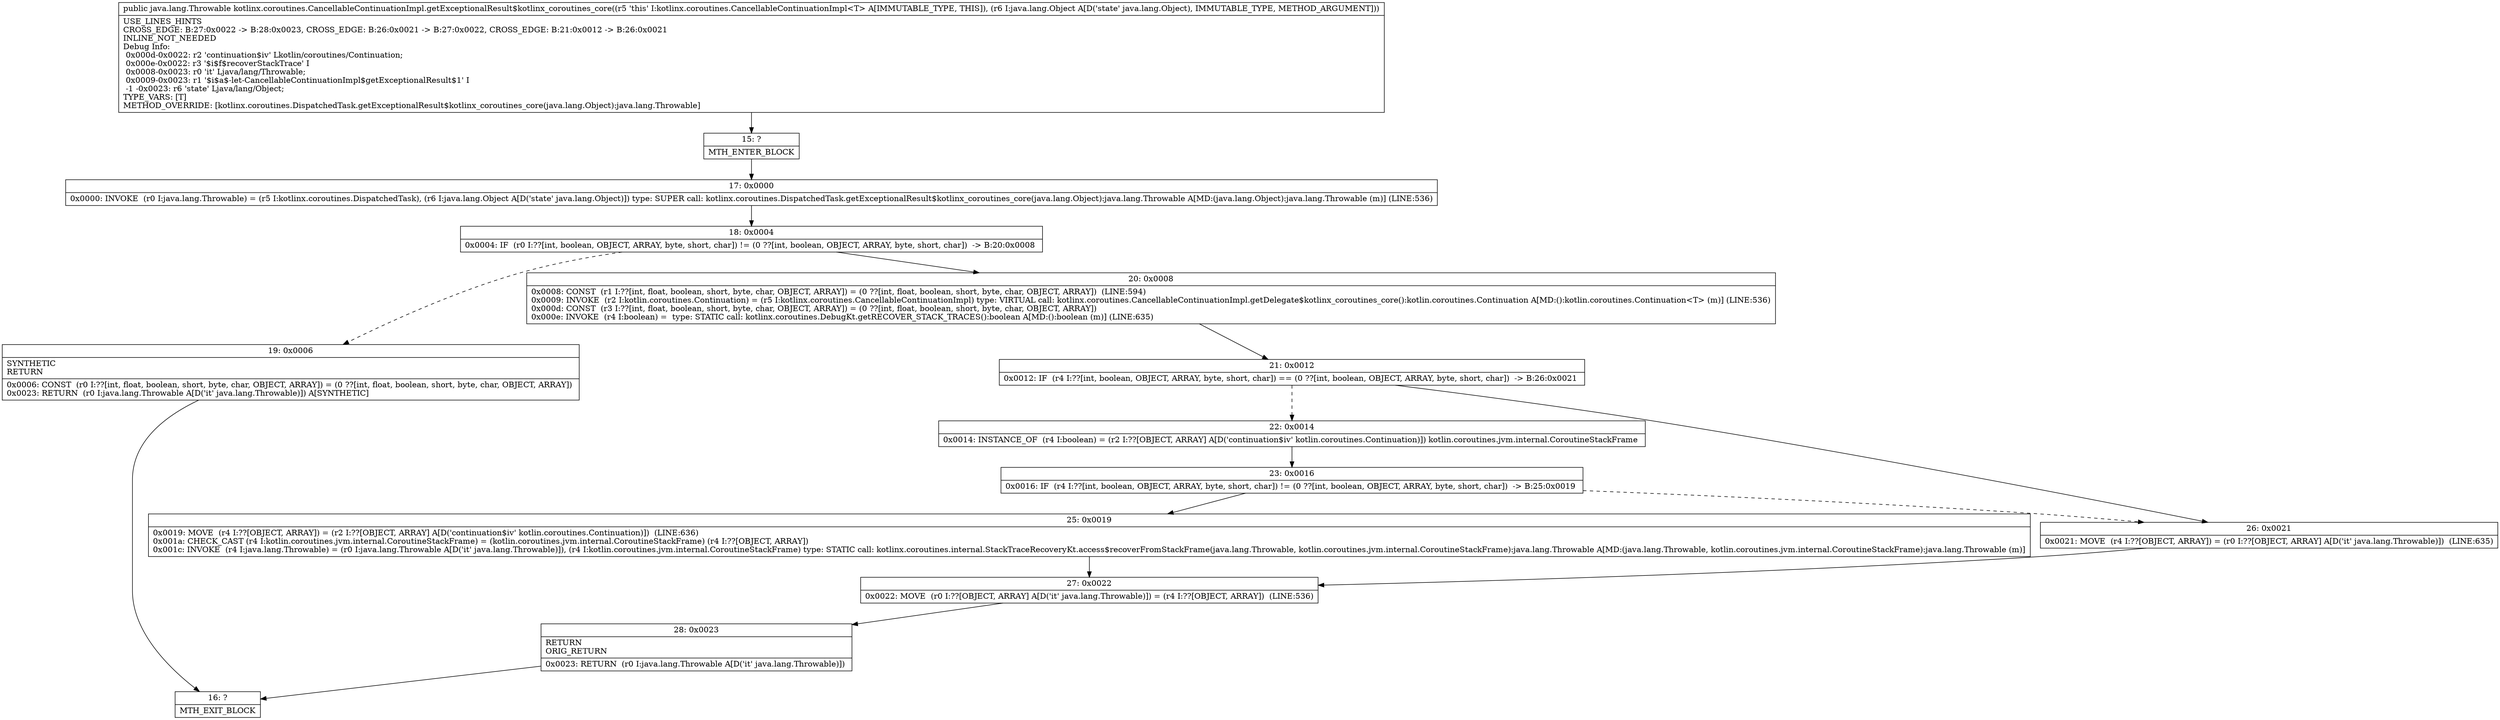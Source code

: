 digraph "CFG forkotlinx.coroutines.CancellableContinuationImpl.getExceptionalResult$kotlinx_coroutines_core(Ljava\/lang\/Object;)Ljava\/lang\/Throwable;" {
Node_15 [shape=record,label="{15\:\ ?|MTH_ENTER_BLOCK\l}"];
Node_17 [shape=record,label="{17\:\ 0x0000|0x0000: INVOKE  (r0 I:java.lang.Throwable) = (r5 I:kotlinx.coroutines.DispatchedTask), (r6 I:java.lang.Object A[D('state' java.lang.Object)]) type: SUPER call: kotlinx.coroutines.DispatchedTask.getExceptionalResult$kotlinx_coroutines_core(java.lang.Object):java.lang.Throwable A[MD:(java.lang.Object):java.lang.Throwable (m)] (LINE:536)\l}"];
Node_18 [shape=record,label="{18\:\ 0x0004|0x0004: IF  (r0 I:??[int, boolean, OBJECT, ARRAY, byte, short, char]) != (0 ??[int, boolean, OBJECT, ARRAY, byte, short, char])  \-\> B:20:0x0008 \l}"];
Node_19 [shape=record,label="{19\:\ 0x0006|SYNTHETIC\lRETURN\l|0x0006: CONST  (r0 I:??[int, float, boolean, short, byte, char, OBJECT, ARRAY]) = (0 ??[int, float, boolean, short, byte, char, OBJECT, ARRAY]) \l0x0023: RETURN  (r0 I:java.lang.Throwable A[D('it' java.lang.Throwable)]) A[SYNTHETIC]\l}"];
Node_16 [shape=record,label="{16\:\ ?|MTH_EXIT_BLOCK\l}"];
Node_20 [shape=record,label="{20\:\ 0x0008|0x0008: CONST  (r1 I:??[int, float, boolean, short, byte, char, OBJECT, ARRAY]) = (0 ??[int, float, boolean, short, byte, char, OBJECT, ARRAY])  (LINE:594)\l0x0009: INVOKE  (r2 I:kotlin.coroutines.Continuation) = (r5 I:kotlinx.coroutines.CancellableContinuationImpl) type: VIRTUAL call: kotlinx.coroutines.CancellableContinuationImpl.getDelegate$kotlinx_coroutines_core():kotlin.coroutines.Continuation A[MD:():kotlin.coroutines.Continuation\<T\> (m)] (LINE:536)\l0x000d: CONST  (r3 I:??[int, float, boolean, short, byte, char, OBJECT, ARRAY]) = (0 ??[int, float, boolean, short, byte, char, OBJECT, ARRAY]) \l0x000e: INVOKE  (r4 I:boolean) =  type: STATIC call: kotlinx.coroutines.DebugKt.getRECOVER_STACK_TRACES():boolean A[MD:():boolean (m)] (LINE:635)\l}"];
Node_21 [shape=record,label="{21\:\ 0x0012|0x0012: IF  (r4 I:??[int, boolean, OBJECT, ARRAY, byte, short, char]) == (0 ??[int, boolean, OBJECT, ARRAY, byte, short, char])  \-\> B:26:0x0021 \l}"];
Node_22 [shape=record,label="{22\:\ 0x0014|0x0014: INSTANCE_OF  (r4 I:boolean) = (r2 I:??[OBJECT, ARRAY] A[D('continuation$iv' kotlin.coroutines.Continuation)]) kotlin.coroutines.jvm.internal.CoroutineStackFrame \l}"];
Node_23 [shape=record,label="{23\:\ 0x0016|0x0016: IF  (r4 I:??[int, boolean, OBJECT, ARRAY, byte, short, char]) != (0 ??[int, boolean, OBJECT, ARRAY, byte, short, char])  \-\> B:25:0x0019 \l}"];
Node_25 [shape=record,label="{25\:\ 0x0019|0x0019: MOVE  (r4 I:??[OBJECT, ARRAY]) = (r2 I:??[OBJECT, ARRAY] A[D('continuation$iv' kotlin.coroutines.Continuation)])  (LINE:636)\l0x001a: CHECK_CAST (r4 I:kotlin.coroutines.jvm.internal.CoroutineStackFrame) = (kotlin.coroutines.jvm.internal.CoroutineStackFrame) (r4 I:??[OBJECT, ARRAY]) \l0x001c: INVOKE  (r4 I:java.lang.Throwable) = (r0 I:java.lang.Throwable A[D('it' java.lang.Throwable)]), (r4 I:kotlin.coroutines.jvm.internal.CoroutineStackFrame) type: STATIC call: kotlinx.coroutines.internal.StackTraceRecoveryKt.access$recoverFromStackFrame(java.lang.Throwable, kotlin.coroutines.jvm.internal.CoroutineStackFrame):java.lang.Throwable A[MD:(java.lang.Throwable, kotlin.coroutines.jvm.internal.CoroutineStackFrame):java.lang.Throwable (m)]\l}"];
Node_27 [shape=record,label="{27\:\ 0x0022|0x0022: MOVE  (r0 I:??[OBJECT, ARRAY] A[D('it' java.lang.Throwable)]) = (r4 I:??[OBJECT, ARRAY])  (LINE:536)\l}"];
Node_28 [shape=record,label="{28\:\ 0x0023|RETURN\lORIG_RETURN\l|0x0023: RETURN  (r0 I:java.lang.Throwable A[D('it' java.lang.Throwable)]) \l}"];
Node_26 [shape=record,label="{26\:\ 0x0021|0x0021: MOVE  (r4 I:??[OBJECT, ARRAY]) = (r0 I:??[OBJECT, ARRAY] A[D('it' java.lang.Throwable)])  (LINE:635)\l}"];
MethodNode[shape=record,label="{public java.lang.Throwable kotlinx.coroutines.CancellableContinuationImpl.getExceptionalResult$kotlinx_coroutines_core((r5 'this' I:kotlinx.coroutines.CancellableContinuationImpl\<T\> A[IMMUTABLE_TYPE, THIS]), (r6 I:java.lang.Object A[D('state' java.lang.Object), IMMUTABLE_TYPE, METHOD_ARGUMENT]))  | USE_LINES_HINTS\lCROSS_EDGE: B:27:0x0022 \-\> B:28:0x0023, CROSS_EDGE: B:26:0x0021 \-\> B:27:0x0022, CROSS_EDGE: B:21:0x0012 \-\> B:26:0x0021\lINLINE_NOT_NEEDED\lDebug Info:\l  0x000d\-0x0022: r2 'continuation$iv' Lkotlin\/coroutines\/Continuation;\l  0x000e\-0x0022: r3 '$i$f$recoverStackTrace' I\l  0x0008\-0x0023: r0 'it' Ljava\/lang\/Throwable;\l  0x0009\-0x0023: r1 '$i$a$\-let\-CancellableContinuationImpl$getExceptionalResult$1' I\l  \-1 \-0x0023: r6 'state' Ljava\/lang\/Object;\lTYPE_VARS: [T]\lMETHOD_OVERRIDE: [kotlinx.coroutines.DispatchedTask.getExceptionalResult$kotlinx_coroutines_core(java.lang.Object):java.lang.Throwable]\l}"];
MethodNode -> Node_15;Node_15 -> Node_17;
Node_17 -> Node_18;
Node_18 -> Node_19[style=dashed];
Node_18 -> Node_20;
Node_19 -> Node_16;
Node_20 -> Node_21;
Node_21 -> Node_22[style=dashed];
Node_21 -> Node_26;
Node_22 -> Node_23;
Node_23 -> Node_25;
Node_23 -> Node_26[style=dashed];
Node_25 -> Node_27;
Node_27 -> Node_28;
Node_28 -> Node_16;
Node_26 -> Node_27;
}

